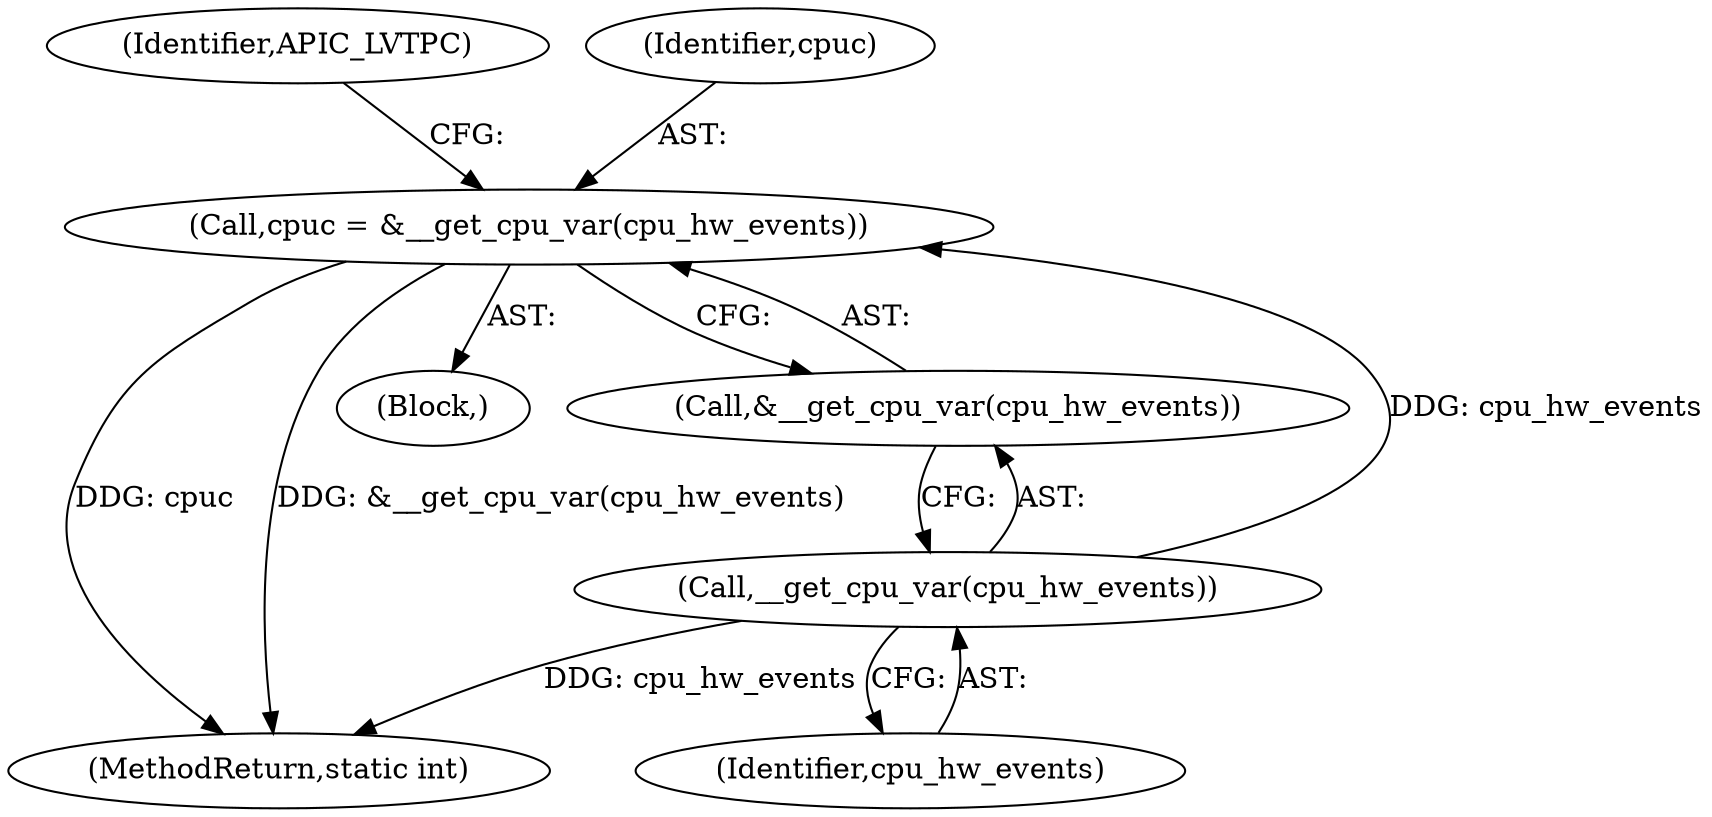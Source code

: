 digraph "0_linux_a8b0ca17b80e92faab46ee7179ba9e99ccb61233_45@pointer" {
"1000119" [label="(Call,cpuc = &__get_cpu_var(cpu_hw_events))"];
"1000122" [label="(Call,__get_cpu_var(cpu_hw_events))"];
"1000122" [label="(Call,__get_cpu_var(cpu_hw_events))"];
"1000199" [label="(MethodReturn,static int)"];
"1000123" [label="(Identifier,cpu_hw_events)"];
"1000119" [label="(Call,cpuc = &__get_cpu_var(cpu_hw_events))"];
"1000125" [label="(Identifier,APIC_LVTPC)"];
"1000105" [label="(Block,)"];
"1000121" [label="(Call,&__get_cpu_var(cpu_hw_events))"];
"1000120" [label="(Identifier,cpuc)"];
"1000119" -> "1000105"  [label="AST: "];
"1000119" -> "1000121"  [label="CFG: "];
"1000120" -> "1000119"  [label="AST: "];
"1000121" -> "1000119"  [label="AST: "];
"1000125" -> "1000119"  [label="CFG: "];
"1000119" -> "1000199"  [label="DDG: cpuc"];
"1000119" -> "1000199"  [label="DDG: &__get_cpu_var(cpu_hw_events)"];
"1000122" -> "1000119"  [label="DDG: cpu_hw_events"];
"1000122" -> "1000121"  [label="AST: "];
"1000122" -> "1000123"  [label="CFG: "];
"1000123" -> "1000122"  [label="AST: "];
"1000121" -> "1000122"  [label="CFG: "];
"1000122" -> "1000199"  [label="DDG: cpu_hw_events"];
}
